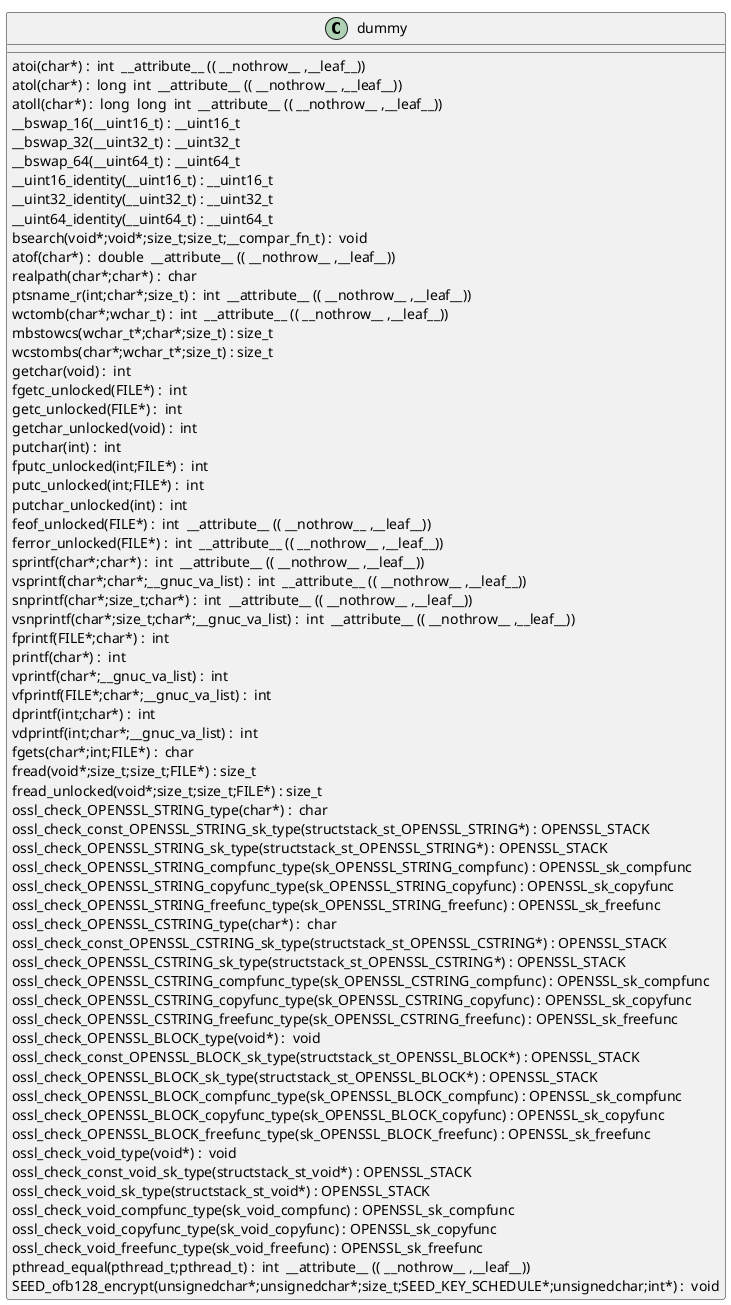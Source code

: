 @startuml
!pragma layout smetana
class dummy {
atoi(char*) :  int  __attribute__ (( __nothrow__ ,__leaf__)) [[[./../../.././qc/crypto/seed/seed_ofb.c.html#468]]]
atol(char*) :  long  int  __attribute__ (( __nothrow__ ,__leaf__)) [[[./../../.././qc/crypto/seed/seed_ofb.c.html#473]]]
atoll(char*) :  long  long  int  __attribute__ (( __nothrow__ ,__leaf__)) [[[./../../.././qc/crypto/seed/seed_ofb.c.html#480]]]
__bswap_16(__uint16_t) : __uint16_t [[[./../../.././qc/crypto/seed/seed_ofb.c.html#642]]]
__bswap_32(__uint32_t) : __uint32_t [[[./../../.././qc/crypto/seed/seed_ofb.c.html#657]]]
__bswap_64(__uint64_t) : __uint64_t [[[./../../.././qc/crypto/seed/seed_ofb.c.html#667]]]
__uint16_identity(__uint16_t) : __uint16_t [[[./../../.././qc/crypto/seed/seed_ofb.c.html#679]]]
__uint32_identity(__uint32_t) : __uint32_t [[[./../../.././qc/crypto/seed/seed_ofb.c.html#685]]]
__uint64_identity(__uint64_t) : __uint64_t [[[./../../.././qc/crypto/seed/seed_ofb.c.html#691]]]
bsearch(void*;void*;size_t;size_t;__compar_fn_t) :  void  [[[./../../.././qc/crypto/seed/seed_ofb.c.html#1359]]]
atof(char*) :  double  __attribute__ (( __nothrow__ ,__leaf__)) [[[./../../.././qc/crypto/seed/seed_ofb.c.html#1]]]
realpath(char*;char*) :  char  [[[./../../.././qc/crypto/seed/seed_ofb.c.html#1]]]
ptsname_r(int;char*;size_t) :  int  __attribute__ (( __nothrow__ ,__leaf__)) [[[./../../.././qc/crypto/seed/seed_ofb.c.html#1]]]
wctomb(char*;wchar_t) :  int  __attribute__ (( __nothrow__ ,__leaf__)) [[[./../../.././qc/crypto/seed/seed_ofb.c.html#1]]]
mbstowcs(wchar_t*;char*;size_t) : size_t [[[./../../.././qc/crypto/seed/seed_ofb.c.html#1]]]
wcstombs(char*;wchar_t*;size_t) : size_t [[[./../../.././qc/crypto/seed/seed_ofb.c.html#1]]]
getchar(void) :  int  [[[./../../.././qc/crypto/seed/seed_ofb.c.html#1]]]
fgetc_unlocked(FILE*) :  int  [[[./../../.././qc/crypto/seed/seed_ofb.c.html#1]]]
getc_unlocked(FILE*) :  int  [[[./../../.././qc/crypto/seed/seed_ofb.c.html#1]]]
getchar_unlocked(void) :  int  [[[./../../.././qc/crypto/seed/seed_ofb.c.html#1]]]
putchar(int) :  int  [[[./../../.././qc/crypto/seed/seed_ofb.c.html#1]]]
fputc_unlocked(int;FILE*) :  int  [[[./../../.././qc/crypto/seed/seed_ofb.c.html#1]]]
putc_unlocked(int;FILE*) :  int  [[[./../../.././qc/crypto/seed/seed_ofb.c.html#1]]]
putchar_unlocked(int) :  int  [[[./../../.././qc/crypto/seed/seed_ofb.c.html#1]]]
feof_unlocked(FILE*) :  int  __attribute__ (( __nothrow__ ,__leaf__)) [[[./../../.././qc/crypto/seed/seed_ofb.c.html#1]]]
ferror_unlocked(FILE*) :  int  __attribute__ (( __nothrow__ ,__leaf__)) [[[./../../.././qc/crypto/seed/seed_ofb.c.html#1]]]
sprintf(char*;char*) :  int  __attribute__ (( __nothrow__ ,__leaf__)) [[[./../../.././qc/crypto/seed/seed_ofb.c.html#1]]]
vsprintf(char*;char*;__gnuc_va_list) :  int  __attribute__ (( __nothrow__ ,__leaf__)) [[[./../../.././qc/crypto/seed/seed_ofb.c.html#1]]]
snprintf(char*;size_t;char*) :  int  __attribute__ (( __nothrow__ ,__leaf__)) [[[./../../.././qc/crypto/seed/seed_ofb.c.html#1]]]
vsnprintf(char*;size_t;char*;__gnuc_va_list) :  int  __attribute__ (( __nothrow__ ,__leaf__)) [[[./../../.././qc/crypto/seed/seed_ofb.c.html#1]]]
fprintf(FILE*;char*) :  int  [[[./../../.././qc/crypto/seed/seed_ofb.c.html#1]]]
printf(char*) :  int  [[[./../../.././qc/crypto/seed/seed_ofb.c.html#1]]]
vprintf(char*;__gnuc_va_list) :  int  [[[./../../.././qc/crypto/seed/seed_ofb.c.html#1]]]
vfprintf(FILE*;char*;__gnuc_va_list) :  int  [[[./../../.././qc/crypto/seed/seed_ofb.c.html#1]]]
dprintf(int;char*) :  int  [[[./../../.././qc/crypto/seed/seed_ofb.c.html#1]]]
vdprintf(int;char*;__gnuc_va_list) :  int  [[[./../../.././qc/crypto/seed/seed_ofb.c.html#1]]]
fgets(char*;int;FILE*) :  char  [[[./../../.././qc/crypto/seed/seed_ofb.c.html#1]]]
fread(void*;size_t;size_t;FILE*) : size_t [[[./../../.././qc/crypto/seed/seed_ofb.c.html#1]]]
fread_unlocked(void*;size_t;size_t;FILE*) : size_t [[[./../../.././qc/crypto/seed/seed_ofb.c.html#1]]]
ossl_check_OPENSSL_STRING_type(char*) :  char  [[[./../../.././qc/crypto/seed/seed_ofb.c.html#1]]]
ossl_check_const_OPENSSL_STRING_sk_type(structstack_st_OPENSSL_STRING*) : OPENSSL_STACK [[[./../../.././qc/crypto/seed/seed_ofb.c.html#1]]]
ossl_check_OPENSSL_STRING_sk_type(structstack_st_OPENSSL_STRING*) : OPENSSL_STACK [[[./../../.././qc/crypto/seed/seed_ofb.c.html#1]]]
ossl_check_OPENSSL_STRING_compfunc_type(sk_OPENSSL_STRING_compfunc) : OPENSSL_sk_compfunc [[[./../../.././qc/crypto/seed/seed_ofb.c.html#1]]]
ossl_check_OPENSSL_STRING_copyfunc_type(sk_OPENSSL_STRING_copyfunc) : OPENSSL_sk_copyfunc [[[./../../.././qc/crypto/seed/seed_ofb.c.html#1]]]
ossl_check_OPENSSL_STRING_freefunc_type(sk_OPENSSL_STRING_freefunc) : OPENSSL_sk_freefunc [[[./../../.././qc/crypto/seed/seed_ofb.c.html#1]]]
ossl_check_OPENSSL_CSTRING_type(char*) :  char  [[[./../../.././qc/crypto/seed/seed_ofb.c.html#1]]]
ossl_check_const_OPENSSL_CSTRING_sk_type(structstack_st_OPENSSL_CSTRING*) : OPENSSL_STACK [[[./../../.././qc/crypto/seed/seed_ofb.c.html#1]]]
ossl_check_OPENSSL_CSTRING_sk_type(structstack_st_OPENSSL_CSTRING*) : OPENSSL_STACK [[[./../../.././qc/crypto/seed/seed_ofb.c.html#1]]]
ossl_check_OPENSSL_CSTRING_compfunc_type(sk_OPENSSL_CSTRING_compfunc) : OPENSSL_sk_compfunc [[[./../../.././qc/crypto/seed/seed_ofb.c.html#1]]]
ossl_check_OPENSSL_CSTRING_copyfunc_type(sk_OPENSSL_CSTRING_copyfunc) : OPENSSL_sk_copyfunc [[[./../../.././qc/crypto/seed/seed_ofb.c.html#1]]]
ossl_check_OPENSSL_CSTRING_freefunc_type(sk_OPENSSL_CSTRING_freefunc) : OPENSSL_sk_freefunc [[[./../../.././qc/crypto/seed/seed_ofb.c.html#1]]]
ossl_check_OPENSSL_BLOCK_type(void*) :  void  [[[./../../.././qc/crypto/seed/seed_ofb.c.html#1]]]
ossl_check_const_OPENSSL_BLOCK_sk_type(structstack_st_OPENSSL_BLOCK*) : OPENSSL_STACK [[[./../../.././qc/crypto/seed/seed_ofb.c.html#1]]]
ossl_check_OPENSSL_BLOCK_sk_type(structstack_st_OPENSSL_BLOCK*) : OPENSSL_STACK [[[./../../.././qc/crypto/seed/seed_ofb.c.html#1]]]
ossl_check_OPENSSL_BLOCK_compfunc_type(sk_OPENSSL_BLOCK_compfunc) : OPENSSL_sk_compfunc [[[./../../.././qc/crypto/seed/seed_ofb.c.html#1]]]
ossl_check_OPENSSL_BLOCK_copyfunc_type(sk_OPENSSL_BLOCK_copyfunc) : OPENSSL_sk_copyfunc [[[./../../.././qc/crypto/seed/seed_ofb.c.html#1]]]
ossl_check_OPENSSL_BLOCK_freefunc_type(sk_OPENSSL_BLOCK_freefunc) : OPENSSL_sk_freefunc [[[./../../.././qc/crypto/seed/seed_ofb.c.html#1]]]
ossl_check_void_type(void*) :  void  [[[./../../.././qc/crypto/seed/seed_ofb.c.html#1]]]
ossl_check_const_void_sk_type(structstack_st_void*) : OPENSSL_STACK [[[./../../.././qc/crypto/seed/seed_ofb.c.html#1]]]
ossl_check_void_sk_type(structstack_st_void*) : OPENSSL_STACK [[[./../../.././qc/crypto/seed/seed_ofb.c.html#1]]]
ossl_check_void_compfunc_type(sk_void_compfunc) : OPENSSL_sk_compfunc [[[./../../.././qc/crypto/seed/seed_ofb.c.html#1]]]
ossl_check_void_copyfunc_type(sk_void_copyfunc) : OPENSSL_sk_copyfunc [[[./../../.././qc/crypto/seed/seed_ofb.c.html#1]]]
ossl_check_void_freefunc_type(sk_void_freefunc) : OPENSSL_sk_freefunc [[[./../../.././qc/crypto/seed/seed_ofb.c.html#1]]]
pthread_equal(pthread_t;pthread_t) :  int  __attribute__ (( __nothrow__ ,__leaf__)) [[[./../../.././qc/crypto/seed/seed_ofb.c.html#1]]]
SEED_ofb128_encrypt(unsignedchar*;unsignedchar*;size_t;SEED_KEY_SCHEDULE*;unsignedchar;int*) :  void  [[[./../../.././qc/crypto/seed/seed_ofb.c.html#1]]]
} 
@enduml
